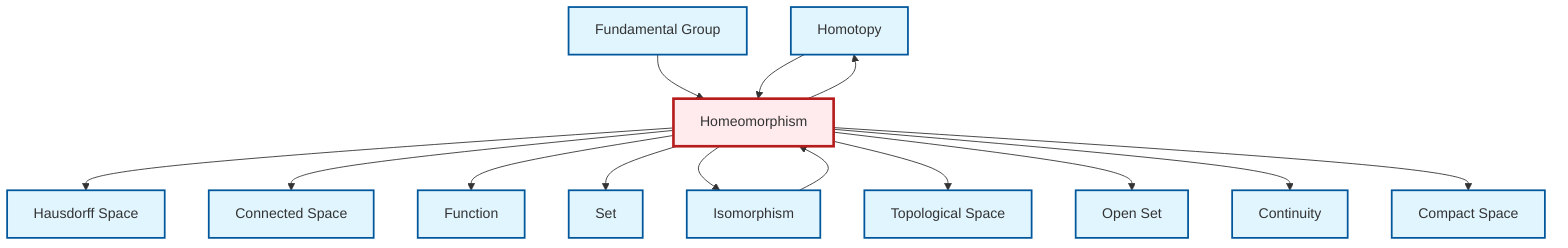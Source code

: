 graph TD
    classDef definition fill:#e1f5fe,stroke:#01579b,stroke-width:2px
    classDef theorem fill:#f3e5f5,stroke:#4a148c,stroke-width:2px
    classDef axiom fill:#fff3e0,stroke:#e65100,stroke-width:2px
    classDef example fill:#e8f5e9,stroke:#1b5e20,stroke-width:2px
    classDef current fill:#ffebee,stroke:#b71c1c,stroke-width:3px
    def-connected["Connected Space"]:::definition
    def-open-set["Open Set"]:::definition
    def-homotopy["Homotopy"]:::definition
    def-function["Function"]:::definition
    def-isomorphism["Isomorphism"]:::definition
    def-topological-space["Topological Space"]:::definition
    def-compact["Compact Space"]:::definition
    def-set["Set"]:::definition
    def-continuity["Continuity"]:::definition
    def-fundamental-group["Fundamental Group"]:::definition
    def-hausdorff["Hausdorff Space"]:::definition
    def-homeomorphism["Homeomorphism"]:::definition
    def-fundamental-group --> def-homeomorphism
    def-homeomorphism --> def-hausdorff
    def-homeomorphism --> def-connected
    def-homeomorphism --> def-function
    def-isomorphism --> def-homeomorphism
    def-homeomorphism --> def-set
    def-homeomorphism --> def-homotopy
    def-homeomorphism --> def-isomorphism
    def-homotopy --> def-homeomorphism
    def-homeomorphism --> def-topological-space
    def-homeomorphism --> def-open-set
    def-homeomorphism --> def-continuity
    def-homeomorphism --> def-compact
    class def-homeomorphism current